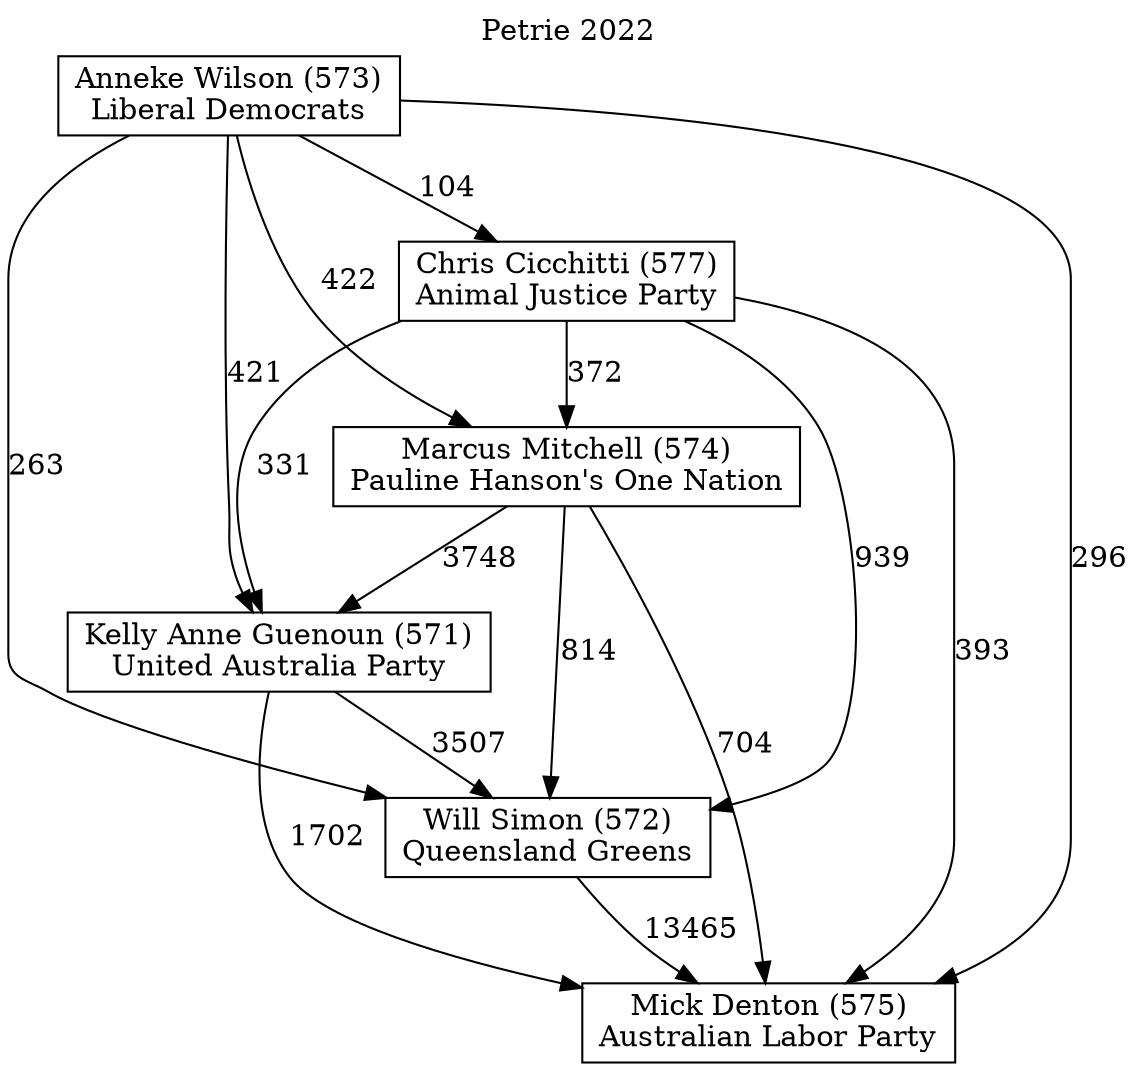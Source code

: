 // House preference flow
digraph "Mick Denton (575)_Petrie_2022" {
	graph [label="Petrie 2022" labelloc=t mclimit=10]
	node [shape=box]
	"Marcus Mitchell (574)" [label="Marcus Mitchell (574)
Pauline Hanson's One Nation"]
	"Will Simon (572)" [label="Will Simon (572)
Queensland Greens"]
	"Chris Cicchitti (577)" [label="Chris Cicchitti (577)
Animal Justice Party"]
	"Anneke Wilson (573)" [label="Anneke Wilson (573)
Liberal Democrats"]
	"Kelly Anne Guenoun (571)" [label="Kelly Anne Guenoun (571)
United Australia Party"]
	"Mick Denton (575)" [label="Mick Denton (575)
Australian Labor Party"]
	"Anneke Wilson (573)" -> "Chris Cicchitti (577)" [label=104]
	"Chris Cicchitti (577)" -> "Will Simon (572)" [label=939]
	"Marcus Mitchell (574)" -> "Will Simon (572)" [label=814]
	"Anneke Wilson (573)" -> "Marcus Mitchell (574)" [label=422]
	"Anneke Wilson (573)" -> "Will Simon (572)" [label=263]
	"Kelly Anne Guenoun (571)" -> "Will Simon (572)" [label=3507]
	"Anneke Wilson (573)" -> "Mick Denton (575)" [label=296]
	"Marcus Mitchell (574)" -> "Kelly Anne Guenoun (571)" [label=3748]
	"Chris Cicchitti (577)" -> "Marcus Mitchell (574)" [label=372]
	"Will Simon (572)" -> "Mick Denton (575)" [label=13465]
	"Anneke Wilson (573)" -> "Kelly Anne Guenoun (571)" [label=421]
	"Marcus Mitchell (574)" -> "Mick Denton (575)" [label=704]
	"Kelly Anne Guenoun (571)" -> "Mick Denton (575)" [label=1702]
	"Chris Cicchitti (577)" -> "Kelly Anne Guenoun (571)" [label=331]
	"Chris Cicchitti (577)" -> "Mick Denton (575)" [label=393]
}
